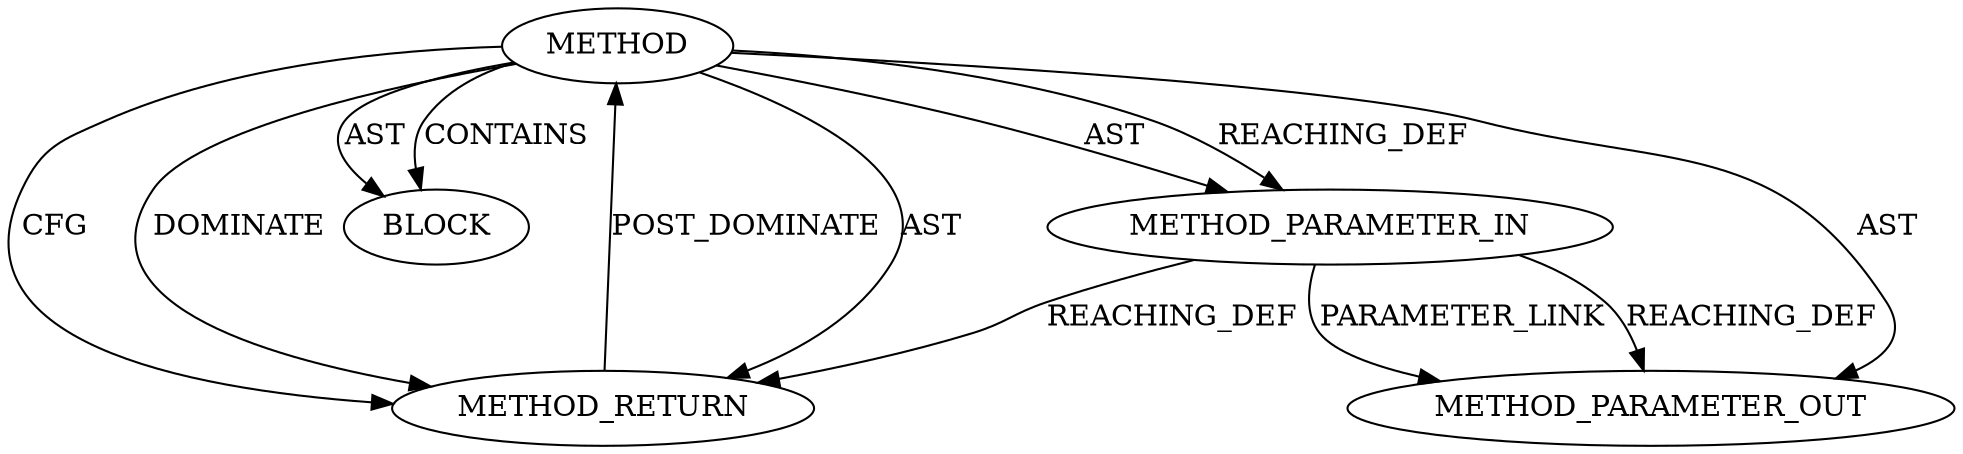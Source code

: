 digraph {
  25757 [label=BLOCK ORDER=1 ARGUMENT_INDEX=1 CODE="<empty>" TYPE_FULL_NAME="ANY"]
  27303 [label=METHOD_PARAMETER_OUT ORDER=1 CODE="p1" IS_VARIADIC=false TYPE_FULL_NAME="ANY" EVALUATION_STRATEGY="BY_VALUE" INDEX=1 NAME="p1"]
  25758 [label=METHOD_RETURN ORDER=2 CODE="RET" TYPE_FULL_NAME="ANY" EVALUATION_STRATEGY="BY_VALUE"]
  25756 [label=METHOD_PARAMETER_IN ORDER=1 CODE="p1" IS_VARIADIC=false TYPE_FULL_NAME="ANY" EVALUATION_STRATEGY="BY_VALUE" INDEX=1 NAME="p1"]
  25755 [label=METHOD AST_PARENT_TYPE="NAMESPACE_BLOCK" AST_PARENT_FULL_NAME="<global>" ORDER=0 CODE="<empty>" FULL_NAME="PKCS7_is_detached" IS_EXTERNAL=true FILENAME="<empty>" SIGNATURE="" NAME="PKCS7_is_detached"]
  25755 -> 25757 [label=CONTAINS ]
  25755 -> 25756 [label=AST ]
  25755 -> 25758 [label=CFG ]
  25756 -> 27303 [label=PARAMETER_LINK ]
  25755 -> 25757 [label=AST ]
  25758 -> 25755 [label=POST_DOMINATE ]
  25756 -> 27303 [label=REACHING_DEF VARIABLE="p1"]
  25756 -> 25758 [label=REACHING_DEF VARIABLE="p1"]
  25755 -> 27303 [label=AST ]
  25755 -> 25756 [label=REACHING_DEF VARIABLE=""]
  25755 -> 25758 [label=DOMINATE ]
  25755 -> 25758 [label=AST ]
}
